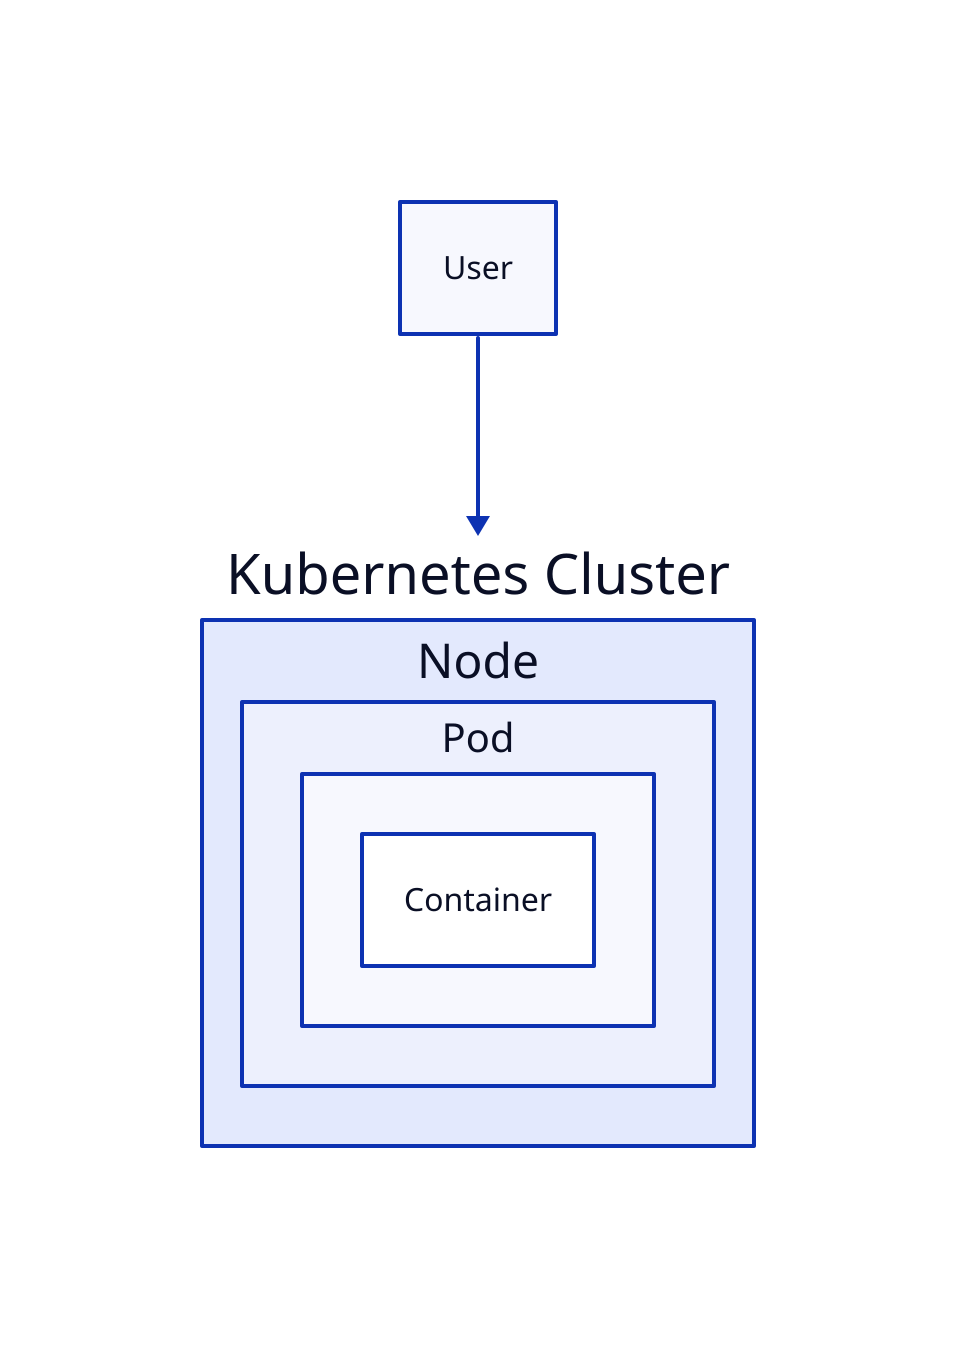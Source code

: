 User : User {
  
}

cluster : Kubernetes Cluster {
  node : Node {
    pod : Pod {
      container : Container
    }
  }
}

User -> cluster
